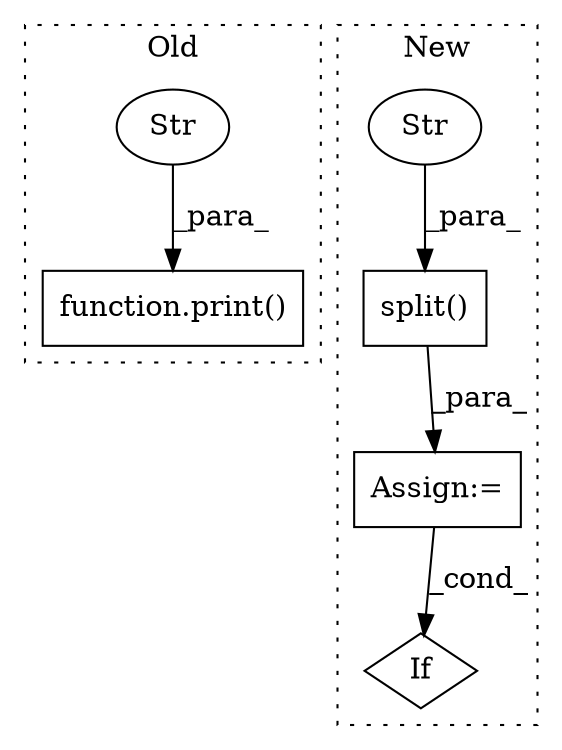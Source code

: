 digraph G {
subgraph cluster0 {
1 [label="function.print()" a="75" s="1731,1770" l="6,1" shape="box"];
5 [label="Str" a="66" s="1737" l="33" shape="ellipse"];
label = "Old";
style="dotted";
}
subgraph cluster1 {
2 [label="split()" a="75" s="1979,1993" l="11,1" shape="box"];
3 [label="Assign:=" a="68" s="1976" l="3" shape="box"];
4 [label="Str" a="66" s="1990" l="3" shape="ellipse"];
6 [label="If" a="96" s="2955" l="3" shape="diamond"];
label = "New";
style="dotted";
}
2 -> 3 [label="_para_"];
3 -> 6 [label="_cond_"];
4 -> 2 [label="_para_"];
5 -> 1 [label="_para_"];
}